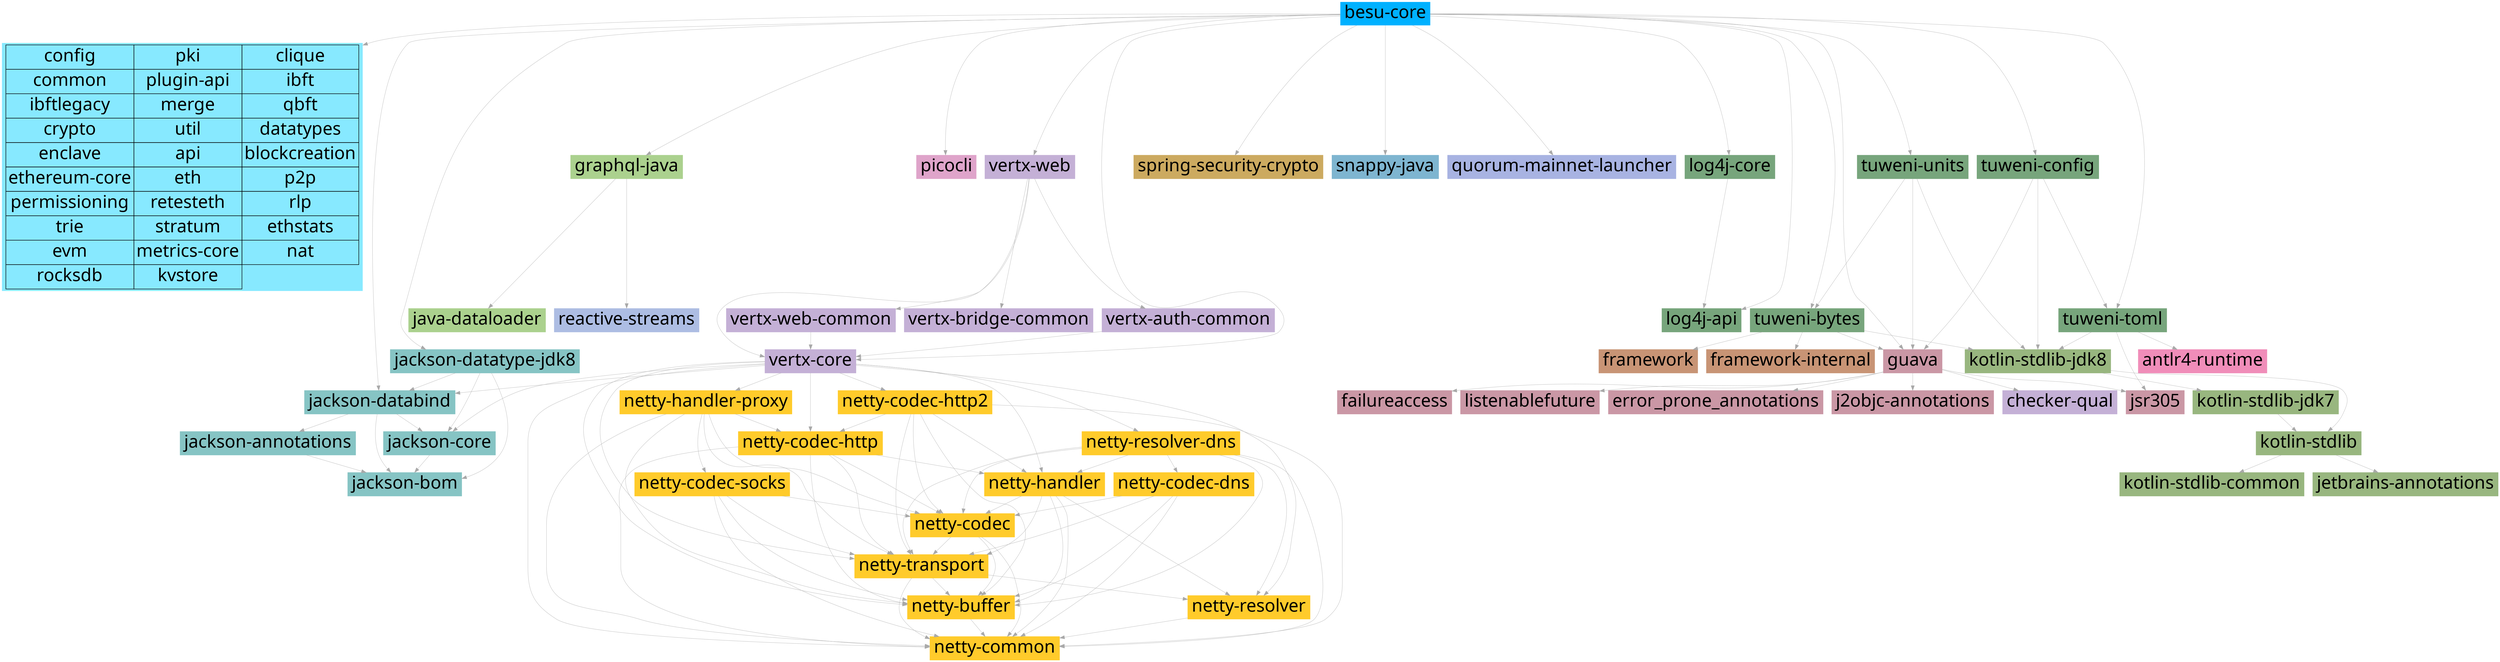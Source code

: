 # unflatten -l 2 -f besu-core.dot  > besu-core_unflatten.dot
digraph "tree" {
node ["fontname"="Linux Biolinum"]
"besubesu" ["shape"="plaintext","color"="#00B1FF","style"="filled","label"="besu-core", fontsize="36"]

internal [label=<
<TABLE BORDER="0" CELLBORDER="1" CELLSPACING="0" CELLPADDING="4">
  <TR><TD>config</TD><TD PORT="f1">pki</TD><TD PORT="f2">clique</TD></TR>

  <TR><TD>common</TD><TD PORT="f1">plugin-api</TD><TD PORT="f2">ibft</TD></TR>

  <TR><TD>ibftlegacy</TD><TD PORT="f1">merge</TD><TD PORT="f2">qbft</TD></TR>

  <TR><TD>crypto</TD><TD PORT="f1">util</TD><TD PORT="f2">datatypes</TD></TR>

  <TR><TD>enclave</TD><TD PORT="f1">api</TD><TD PORT="f2">blockcreation</TD></TR>

  <TR><TD>ethereum-core</TD><TD PORT="f1">eth</TD><TD PORT="f2">p2p</TD></TR>

  <TR><TD>permissioning</TD><TD PORT="f1">retesteth</TD><TD PORT="f2">rlp</TD></TR>

  <TR><TD>trie</TD><TD PORT="f1">stratum</TD><TD PORT="f2">ethstats</TD></TR>

  <TR><TD>evm</TD><TD PORT="f1">metrics-core</TD><TD PORT="f2">nat</TD></TR>

  <TR><TD>rocksdb</TD><TD PORT="f1">kvstore</TD></TR>
</TABLE>>, "color"="black","style"="filled", "shape"="plaintext", fontsize="36", fillcolor="#87E9FF"];

"comfasterxmljacksoncorejacksondatabind" ["style"="filled","label"="jackson-databind","shape"="rectangle","color"="#86C4C4", fontsize="36"]
"comfasterxmljacksoncorejacksonannotations" ["shape"="rectangle","color"="#86C4C4","style"="filled","label"="jackson-annotations", fontsize="36"]
"comfasterxmljacksonjacksonbom" ["shape"="rectangle","color"="#86C4C4","style"="filled","label"="jackson-bom", fontsize="36"]
"comfasterxmljacksoncorejacksoncore" ["style"="filled","label"="jackson-core","shape"="rectangle","color"="#86C4C4", fontsize="36"]
"comfasterxmljacksondatatypejacksondatatypejdk8" ["shape"="rectangle","color"="#86C4C4","style"="filled","label"="jackson-datatype-jdk8", fontsize="36"]

"comgraphqljavagraphqljava" ["shape"="rectangle","color"="#ABD18E","style"="filled","label"="graphql-java", fontsize="36"]
"comgraphqljavajavadataloader" ["shape"="rectangle","color"="#ABD18E","style"="filled","label"="java-dataloader", fontsize="36"]

"orgreactivestreamsreactivestreams" ["shape"="rectangle","color"="#ADBDE3","style"="filled","label"="reactive-streams", fontsize="36"]

"infopicoclipicocli" ["shape"="rectangle","color"="#DFA4CA","style"="filled","label"="picocli", fontsize="36"]

"iovertxvertxcore" ["style"="filled","label"="vertx-core","shape"="rectangle","color"="#C4B0D6", fontsize="36"]
"iovertxvertxweb" ["shape"="rectangle","color"="#C4B0D6","style"="filled","label"="vertx-web", fontsize="36"]
"iovertxvertxwebcommon" ["shape"="rectangle","color"="#C4B0D6","style"="filled","label"="vertx-web-common", fontsize="36"]
"iovertxvertxauthcommon" ["shape"="rectangle","color"="#C4B0D6","style"="filled","label"="vertx-auth-common", fontsize="36"]
"iovertxvertxbridgecommon" ["shape"="rectangle","color"="#C4B0D6","style"="filled","label"="vertx-bridge-common", fontsize="36"]

"ionettynettyhandlerproxy" ["shape"="rectangle","color"="#ffcb2b","style"="filled","label"="netty-handler-proxy", fontsize="36"]
"ionettynettycodechttp" ["style"="filled","label"="netty-codec-http","shape"="rectangle","color"="#ffcb2b", fontsize="36"]
"ionettynettyhandler" ["style"="filled","label"="netty-handler","shape"="rectangle","color"="#ffcb2b", fontsize="36"]
"ionettynettycodec" ["style"="filled","label"="netty-codec","shape"="rectangle","color"="#ffcb2b", fontsize="36"]
"ionettynettytransport" ["style"="filled","label"="netty-transport","shape"="rectangle","color"="#ffcb2b", fontsize="36"]
"ionettynettybuffer" ["style"="filled","label"="netty-buffer","shape"="rectangle","color"="#ffcb2b", fontsize="36"]
"ionettynettycommon" ["shape"="rectangle","color"="#ffcb2b","style"="filled","label"="netty-common", fontsize="36"]
"ionettynettyresolver" ["style"="filled","label"="netty-resolver","shape"="rectangle","color"="#ffcb2b", fontsize="36"]
"ionettynettycodecsocks" ["shape"="rectangle","color"="#ffcb2b","style"="filled","label"="netty-codec-socks", fontsize="36"]
"ionettynettycodechttp2" ["shape"="rectangle","color"="#ffcb2b","style"="filled","label"="netty-codec-http2", fontsize="36"]
"ionettynettyresolverdns" ["shape"="rectangle","color"="#ffcb2b","style"="filled","label"="netty-resolver-dns", fontsize="36"]
"ionettynettycodecdns" ["shape"="rectangle","color"="#ffcb2b","style"="filled","label"="netty-codec-dns", fontsize="36"]

"organtlrantlr4runtime" ["shape"="rectangle","color"="#F08DB9","style"="filled","label"="antlr4-runtime", fontsize="36"]

"orgspringframeworksecurityspringsecuritycrypto" ["shape"="rectangle","color"="#CCAA60","style"="filled","label"="spring-security-crypto", fontsize="36"]

"orgxerialsnappysnappyjava" ["shape"="rectangle","color"="#7EB5D0","style"="filled","label"="snappy-java", fontsize="36"]

"netconsensysservicesquorummainnetlauncher" ["shape"="rectangle","color"="#A8B3E2","style"="filled","label"="quorum-mainnet-launcher", fontsize="36"]

"orgapachetuwenituweniunits" ["style"="filled","label"="tuweni-units","shape"="rectangle","color"="#77A57C", fontsize="36"]
"orgapachetuwenituwenibytes" ["style"="filled","label"="tuweni-bytes","shape"="rectangle","color"="#77A57C", fontsize="36"]
"orgapachelogginglog4jlog4japi" ["shape"="rectangle","color"="#77A57C","style"="filled","label"="log4j-api", fontsize="36"]
"orgapachelogginglog4jlog4jcore" ["shape"="rectangle","color"="#77A57C","style"="filled","label"="log4j-core", fontsize="36"]
"orgapachetuwenituweniconfig" ["shape"="rectangle","color"="#77A57C","style"="filled","label"="tuweni-config", fontsize="36"]
"orgapachetuwenituwenitoml" ["style"="filled","label"="tuweni-toml","shape"="rectangle","color"="#77A57C", fontsize="36"]

"comgoogleguavaguava" ["style"="filled","label"="guava","shape"="rectangle","color"="#CA97A5", fontsize="36"]
"comgoogleguavafailureaccess" ["shape"="rectangle","color"="#CA97A5","style"="filled","label"="failureaccess", fontsize="36"]
"comgoogleguavalistenablefuture" ["shape"="rectangle","color"="#CA97A5","style"="filled","label"="listenablefuture", fontsize="36"]
"comgooglecodefindbugsjsr305" ["shape"="rectangle","color"="#CA97A5","style"="filled","label"="jsr305", fontsize="36"]
"comgoogleerrorproneerror_prone_annotations" ["shape"="rectangle","color"="#CA97A5","style"="filled","label"="error_prone_annotations", fontsize="36"]
"comgooglej2objcj2objcannotations" ["shape"="rectangle","color"="#CA97A5","style"="filled","label"="j2objc-annotations", fontsize="36"]

"orgcheckerframeworkcheckerqual" ["shape"="rectangle","color"="#C4B0D6","style"="filled","label"="checker-qual", fontsize="36"]

"orgconnidframework" ["shape"="rectangle","color"="#C89475","style"="filled","label"="framework", fontsize="36"]
"orgconnidframeworkinternal" ["shape"="rectangle","color"="#C89475","style"="filled","label"="framework-internal", fontsize="36"]

"orgjetbrainskotlinkotlinstdlibjdk8" ["style"="filled","label"="kotlin-stdlib-jdk8","shape"="rectangle","color"="#98B67F", fontsize="36"]
"orgjetbrainskotlinkotlinstdlibjdk7" ["shape"="rectangle","color"="#98B67F","style"="filled","label"="kotlin-stdlib-jdk7", fontsize="36"]
"orgjetbrainskotlinkotlinstdlib" ["style"="filled","label"="kotlin-stdlib","shape"="rectangle","color"="#98B67F", fontsize="36"]
"orgjetbrainskotlinkotlinstdlibcommon" ["shape"="rectangle","color"="#98B67F","style"="filled","label"="kotlin-stdlib-common", fontsize="36"]
"orgjetbrainsannotations" ["shape"="rectangle","color"="#98B67F","style"="filled","label"="jetbrains-annotations", fontsize="36"]


{
graph ["rank"="same"]
"besubesu"
}
"besubesu" -> "internal" [color=darkgray, penwidth="0.5"]

"besubesu" -> "comfasterxmljacksoncorejacksondatabind" [color=darkgray, penwidth="0.5"]
"besubesu" -> "comfasterxmljacksondatatypejacksondatatypejdk8" [color=darkgray, penwidth="0.5"]
"besubesu" -> "comgoogleguavaguava" [color=darkgray, penwidth="0.5"]
"besubesu" -> "comgraphqljavagraphqljava" [color=darkgray, penwidth="0.5"]
"besubesu" -> "infopicoclipicocli" [color=darkgray, penwidth="0.5"]
"besubesu" -> "iovertxvertxcore" [color=darkgray, penwidth="0.5"]
"besubesu" -> "iovertxvertxweb" [color=darkgray, penwidth="0.5"]
"besubesu" -> "orgapachelogginglog4jlog4japi" [color=darkgray, penwidth="0.5"]
"besubesu" -> "orgapachelogginglog4jlog4jcore" [color=darkgray, penwidth="0.5"]
"besubesu" -> "orgapachetuwenituwenibytes" [color=darkgray, penwidth="0.5"]
"besubesu" -> "orgapachetuwenituweniconfig" [color=darkgray, penwidth="0.5"]
"besubesu" -> "orgapachetuwenituwenitoml" [color=darkgray, penwidth="0.5"]
"besubesu" -> "orgapachetuwenituweniunits" [color=darkgray, penwidth="0.5"]
"besubesu" -> "orgspringframeworksecurityspringsecuritycrypto" [color=darkgray, penwidth="0.5"]
"besubesu" -> "orgxerialsnappysnappyjava" [color=darkgray, penwidth="0.5"]
"besubesu" -> "netconsensysservicesquorummainnetlauncher" [color=darkgray, penwidth="0.5"]
"orgapachetuwenituweniunits" -> "orgapachetuwenituwenibytes" [color=darkgray, penwidth="0.5"]
"orgapachetuwenituweniunits" -> "comgoogleguavaguava" [color=darkgray, penwidth="0.5"]
"orgapachetuwenituweniunits" -> "orgjetbrainskotlinkotlinstdlibjdk8" [color=darkgray, penwidth="0.5"]
"orgapachetuwenituwenibytes" -> "comgoogleguavaguava" [color=darkgray, penwidth="0.5"]
"orgapachetuwenituwenibytes" -> "orgconnidframework" [color=darkgray, penwidth="0.5"]
"orgapachetuwenituwenibytes" -> "orgconnidframeworkinternal" [color=darkgray, penwidth="0.5"]
"orgapachetuwenituwenibytes" -> "orgjetbrainskotlinkotlinstdlibjdk8" [color=darkgray, penwidth="0.5"]
"comgoogleguavaguava" -> "comgoogleguavafailureaccess" [color=darkgray, penwidth="0.5"]
"comgoogleguavaguava" -> "comgoogleguavalistenablefuture" [color=darkgray, penwidth="0.5"]
"comgoogleguavaguava" -> "comgooglecodefindbugsjsr305" [color=darkgray, penwidth="0.5"]
"comgoogleguavaguava" -> "orgcheckerframeworkcheckerqual" [color=darkgray, penwidth="0.5"]
"comgoogleguavaguava" -> "comgoogleerrorproneerror_prone_annotations" [color=darkgray, penwidth="0.5"]
"comgoogleguavaguava" -> "comgooglej2objcj2objcannotations" [color=darkgray, penwidth="0.5"]
"orgjetbrainskotlinkotlinstdlibjdk8" -> "orgjetbrainskotlinkotlinstdlibjdk7" [color=darkgray, penwidth="0.5"]
"orgjetbrainskotlinkotlinstdlibjdk8" -> "orgjetbrainskotlinkotlinstdlib" [color=darkgray, penwidth="0.5"]
"orgjetbrainskotlinkotlinstdlibjdk7" -> "orgjetbrainskotlinkotlinstdlib" [color=darkgray, penwidth="0.5"]
"orgjetbrainskotlinkotlinstdlib" -> "orgjetbrainskotlinkotlinstdlibcommon" [color=darkgray, penwidth="0.5"]
"orgjetbrainskotlinkotlinstdlib" -> "orgjetbrainsannotations" [color=darkgray, penwidth="0.5"]
"comfasterxmljacksoncorejacksondatabind" -> "comfasterxmljacksoncorejacksonannotations" [color=darkgray, penwidth="0.5"]
"comfasterxmljacksoncorejacksondatabind" -> "comfasterxmljacksoncorejacksoncore" [color=darkgray, penwidth="0.5"]
"comfasterxmljacksoncorejacksondatabind" -> "comfasterxmljacksonjacksonbom" [color=darkgray, penwidth="0.5"]
"comfasterxmljacksoncorejacksonannotations" -> "comfasterxmljacksonjacksonbom" [color=darkgray, penwidth="0.5"]
"comfasterxmljacksoncorejacksoncore" -> "comfasterxmljacksonjacksonbom" [color=darkgray, penwidth="0.5"]
"comfasterxmljacksondatatypejacksondatatypejdk8" -> "comfasterxmljacksoncorejacksoncore" [color=darkgray, penwidth="0.5"]
"comfasterxmljacksondatatypejacksondatatypejdk8" -> "comfasterxmljacksonjacksonbom" [color=darkgray, penwidth="0.5"]
"comfasterxmljacksondatatypejacksondatatypejdk8" -> "comfasterxmljacksoncorejacksondatabind" [color=darkgray, penwidth="0.5"]
"comgraphqljavagraphqljava" -> "comgraphqljavajavadataloader" [color=darkgray, penwidth="0.5"]
"comgraphqljavagraphqljava" -> "orgreactivestreamsreactivestreams" [color=darkgray, penwidth="0.5"]
"iovertxvertxcore" -> "comfasterxmljacksoncorejacksoncore" [color=darkgray, penwidth="0.5"]
"iovertxvertxcore" -> "comfasterxmljacksoncorejacksondatabind" [color=darkgray, penwidth="0.5"]
"iovertxvertxcore" -> "ionettynettyhandlerproxy" [color=darkgray, penwidth="0.5"]
"iovertxvertxcore" -> "ionettynettycodechttp2" [color=darkgray, penwidth="0.5"]
"iovertxvertxcore" -> "ionettynettycodechttp" [color=darkgray, penwidth="0.5"]
"iovertxvertxcore" -> "ionettynettyresolverdns" [color=darkgray, penwidth="0.5"]
"iovertxvertxcore" -> "ionettynettyhandler" [color=darkgray, penwidth="0.5"]
"iovertxvertxcore" -> "ionettynettytransport" [color=darkgray, penwidth="0.5"]
"iovertxvertxcore" -> "ionettynettybuffer" [color=darkgray, penwidth="0.5"]
"iovertxvertxcore" -> "ionettynettyresolver" [color=darkgray, penwidth="0.5"]
"iovertxvertxcore" -> "ionettynettycommon" [color=darkgray, penwidth="0.5"]
"ionettynettyhandlerproxy" -> "ionettynettycodechttp" [color=darkgray, penwidth="0.5"]
"ionettynettyhandlerproxy" -> "ionettynettycodecsocks" [color=darkgray, penwidth="0.5"]
"ionettynettyhandlerproxy" -> "ionettynettycodec" [color=darkgray, penwidth="0.5"]
"ionettynettyhandlerproxy" -> "ionettynettytransport" [color=darkgray, penwidth="0.5"]
"ionettynettyhandlerproxy" -> "ionettynettybuffer" [color=darkgray, penwidth="0.5"]
"ionettynettyhandlerproxy" -> "ionettynettycommon" [color=darkgray, penwidth="0.5"]
"ionettynettycodechttp" -> "ionettynettyhandler" [color=darkgray, penwidth="0.5"]
"ionettynettycodechttp" -> "ionettynettycodec" [color=darkgray, penwidth="0.5"]
"ionettynettycodechttp" -> "ionettynettytransport" [color=darkgray, penwidth="0.5"]
"ionettynettycodechttp" -> "ionettynettybuffer" [color=darkgray, penwidth="0.5"]
"ionettynettycodechttp" -> "ionettynettycommon" [color=darkgray, penwidth="0.5"]
"ionettynettyhandler" -> "ionettynettycodec" [color=darkgray, penwidth="0.5"]
"ionettynettyhandler" -> "ionettynettytransport" [color=darkgray, penwidth="0.5"]
"ionettynettyhandler" -> "ionettynettybuffer" [color=darkgray, penwidth="0.5"]
"ionettynettyhandler" -> "ionettynettyresolver" [color=darkgray, penwidth="0.5"]
"ionettynettyhandler" -> "ionettynettycommon" [color=darkgray, penwidth="0.5"]
"ionettynettycodec" -> "ionettynettytransport" [color=darkgray, penwidth="0.5"]
"ionettynettycodec" -> "ionettynettybuffer" [color=darkgray, penwidth="0.5"]
"ionettynettycodec" -> "ionettynettycommon" [color=darkgray, penwidth="0.5"]
"ionettynettytransport" -> "ionettynettybuffer" [color=darkgray, penwidth="0.5"]
"ionettynettytransport" -> "ionettynettyresolver" [color=darkgray, penwidth="0.5"]
"ionettynettytransport" -> "ionettynettycommon" [color=darkgray, penwidth="0.5"]
"ionettynettybuffer" -> "ionettynettycommon" [color=darkgray, penwidth="0.5"]
"ionettynettyresolver" -> "ionettynettycommon" [color=darkgray, penwidth="0.5"]
"ionettynettycodecsocks" -> "ionettynettycodec" [color=darkgray, penwidth="0.5"]
"ionettynettycodecsocks" -> "ionettynettytransport" [color=darkgray, penwidth="0.5"]
"ionettynettycodecsocks" -> "ionettynettybuffer" [color=darkgray, penwidth="0.5"]
"ionettynettycodecsocks" -> "ionettynettycommon" [color=darkgray, penwidth="0.5"]
"ionettynettycodechttp2" -> "ionettynettycodechttp" [color=darkgray, penwidth="0.5"]
"ionettynettycodechttp2" -> "ionettynettyhandler" [color=darkgray, penwidth="0.5"]
"ionettynettycodechttp2" -> "ionettynettycodec" [color=darkgray, penwidth="0.5"]
"ionettynettycodechttp2" -> "ionettynettytransport" [color=darkgray, penwidth="0.5"]
"ionettynettycodechttp2" -> "ionettynettybuffer" [color=darkgray, penwidth="0.5"]
"ionettynettycodechttp2" -> "ionettynettycommon" [color=darkgray, penwidth="0.5"]
"ionettynettyresolverdns" -> "ionettynettyhandler" [color=darkgray, penwidth="0.5"]
"ionettynettyresolverdns" -> "ionettynettycodecdns" [color=darkgray, penwidth="0.5"]
"ionettynettyresolverdns" -> "ionettynettycodec" [color=darkgray, penwidth="0.5"]
"ionettynettyresolverdns" -> "ionettynettytransport" [color=darkgray, penwidth="0.5"]
"ionettynettyresolverdns" -> "ionettynettybuffer" [color=darkgray, penwidth="0.5"]
"ionettynettyresolverdns" -> "ionettynettyresolver" [color=darkgray, penwidth="0.5"]
"ionettynettyresolverdns" -> "ionettynettycommon" [color=darkgray, penwidth="0.5"]
"ionettynettycodecdns" -> "ionettynettycodec" [color=darkgray, penwidth="0.5"]
"ionettynettycodecdns" -> "ionettynettytransport" [color=darkgray, penwidth="0.5"]
"ionettynettycodecdns" -> "ionettynettybuffer" [color=darkgray, penwidth="0.5"]
"ionettynettycodecdns" -> "ionettynettycommon" [color=darkgray, penwidth="0.5"]
"iovertxvertxweb" -> "iovertxvertxwebcommon" [color=darkgray, penwidth="0.5"]
"iovertxvertxweb" -> "iovertxvertxauthcommon" [color=darkgray, penwidth="0.5"]
"iovertxvertxweb" -> "iovertxvertxcore" [color=darkgray, penwidth="0.5"]
"iovertxvertxweb" -> "iovertxvertxbridgecommon" [color=darkgray, penwidth="0.5"]
"iovertxvertxwebcommon" -> "iovertxvertxcore" [color=darkgray, penwidth="0.5"]
"iovertxvertxauthcommon" -> "iovertxvertxcore" [color=darkgray, penwidth="0.5"]
"orgapachelogginglog4jlog4jcore" -> "orgapachelogginglog4jlog4japi" [color=darkgray, penwidth="0.5"]
"orgapachetuwenituweniconfig" -> "comgoogleguavaguava" [color=darkgray, penwidth="0.5"]
"orgapachetuwenituweniconfig" -> "orgapachetuwenituwenitoml" [color=darkgray, penwidth="0.5"]
"orgapachetuwenituweniconfig" -> "orgjetbrainskotlinkotlinstdlibjdk8" [color=darkgray, penwidth="0.5"]
"orgapachetuwenituwenitoml" -> "comgooglecodefindbugsjsr305" [color=darkgray, penwidth="0.5"]
"orgapachetuwenituwenitoml" -> "orgjetbrainskotlinkotlinstdlibjdk8" [color=darkgray, penwidth="0.5"]
"orgapachetuwenituwenitoml" -> "organtlrantlr4runtime" [color=darkgray, penwidth="0.5"]
}
